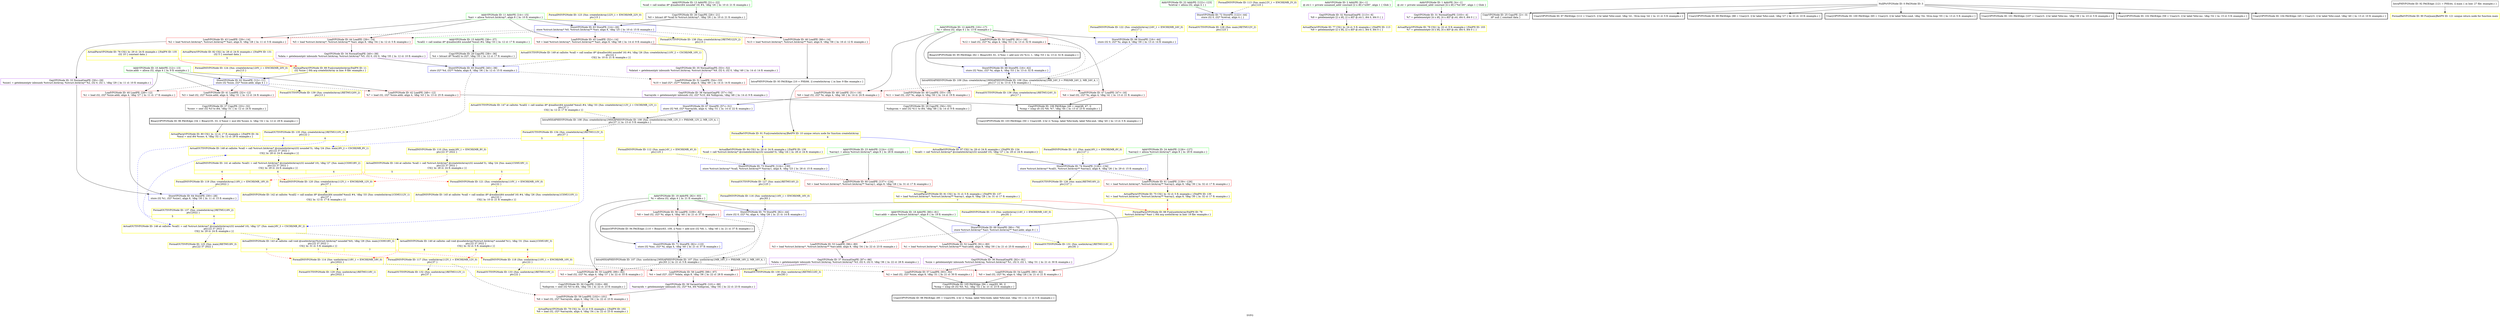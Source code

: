 digraph "SVFG" {
	label="SVFG";

	Node0x64d4032c5b10 [shape=record,color=yellow,penwidth=2,label="{ActualOUTSVFGNode ID: 149 at callsite:   %call = call noalias i8* @malloc(i64 noundef 16) #4, !dbg !26 \{fun: createIntArray\}10V_2 = CSCHI(MR_10V_1)\npts\{22 \}\nCS[\{ ln: 10  cl: 21  fl: example.c \}]}"];
	Node0x64d4032c5b10 -> Node0x64d4032b91d0[style=dashed];
	Node0x64d4032c58f0 [shape=record,color=yellow,penwidth=2,label="{ActualOUTSVFGNode ID: 148 at callsite:   %call = call %struct.IntArray* @createIntArray(i32 noundef 5), !dbg !24 \{fun: main\}8V_2 = CSCHI(MR_8V_1)\npts\{22 37 2022 \}\nCS[\{ ln: 28  cl: 24  fl: example.c \}]}"];
	Node0x64d4032c58f0 -> Node0x64d4032c4b20[style=dashed];
	Node0x64d4032c5700 [shape=record,color=yellow,penwidth=2,label="{ActualOUTSVFGNode ID: 147 at callsite:   %call2 = call noalias i8* @malloc(i64 noundef %mul) #4, !dbg !33 \{fun: createIntArray\}12V_2 = CSCHI(MR_12V_1)\npts\{37 \}\nCS[\{ ln: 12  cl: 17  fl: example.c \}]}"];
	Node0x64d4032c5700 -> Node0x64d40328b7d0[style=dashed];
	Node0x64d4032c5470 [shape=record,color=yellow,penwidth=2,label="{ActualOUTSVFGNode ID: 146 at callsite:   %call1 = call %struct.IntArray* @createIntArray(i32 noundef 10), !dbg !27 \{fun: main\}8V_3 = CSCHI(MR_8V_2)\npts\{22 37 2022 \}\nCS[\{ ln: 29  cl: 24  fl: example.c \}]}"];
	Node0x64d4032c5470 -> Node0x64d4032c2ae0[style=dashed];
	Node0x64d4032c5470 -> Node0x64d4032c48c0[style=dashed];
	Node0x64d4032c5470 -> Node0x64d4032c4ed0[style=dashed];
	Node0x64d4032c52b0 [shape=record,color=yellow,penwidth=2,label="{ActualINSVFGNode ID: 145 at callsite:   %call = call noalias i8* @malloc(i64 noundef 16) #4, !dbg !26 \{fun: createIntArray\}CSMU(10V_1)\npts\{22 \}\nCS[\{ ln: 10  cl: 21  fl: example.c \}]}"];
	Node0x64d4032c50c0 [shape=record,color=yellow,penwidth=2,label="{ActualINSVFGNode ID: 144 at callsite:   %call = call %struct.IntArray* @createIntArray(i32 noundef 5), !dbg !24 \{fun: main\}CSMU(8V_1)\npts\{22 37 2022 \}\nCS[\{ ln: 28  cl: 24  fl: example.c \}]|{<s0>5|<s1>5|<s2>5}}"];
	Node0x64d4032c50c0:s0 -> Node0x64d4032c2170[style=dashed,color=red];
	Node0x64d4032c50c0:s1 -> Node0x64d4032c2360[style=dashed,color=red];
	Node0x64d4032c50c0:s2 -> Node0x64d4032c24e0[style=dashed,color=red];
	Node0x64d4032c4ed0 [shape=record,color=yellow,penwidth=2,label="{ActualINSVFGNode ID: 143 at callsite:   call void @useIntArray(%struct.IntArray* noundef %0), !dbg !29 \{fun: main\}CSMU(8V_3)\npts\{22 37 2022 \}\nCS[\{ ln: 31  cl: 5  fl: example.c \}]|{<s0>7|<s1>7|<s2>7}}"];
	Node0x64d4032c4ed0:s0 -> Node0x64d4031ff270[style=dashed,color=red];
	Node0x64d4032c4ed0:s1 -> Node0x64d4032c1e70[style=dashed,color=red];
	Node0x64d4032c4ed0:s2 -> Node0x64d4032c1ff0[style=dashed,color=red];
	Node0x64d4032c4d10 [shape=record,color=yellow,penwidth=2,label="{ActualINSVFGNode ID: 142 at callsite:   %call2 = call noalias i8* @malloc(i64 noundef %mul) #4, !dbg !33 \{fun: createIntArray\}CSMU(12V_1)\npts\{37 \}\nCS[\{ ln: 12  cl: 17  fl: example.c \}]}"];
	Node0x64d4032c4b20 [shape=record,color=yellow,penwidth=2,label="{ActualINSVFGNode ID: 141 at callsite:   %call1 = call %struct.IntArray* @createIntArray(i32 noundef 10), !dbg !27 \{fun: main\}CSMU(8V_2)\npts\{22 37 2022 \}\nCS[\{ ln: 29  cl: 24  fl: example.c \}]|{<s0>6|<s1>6|<s2>6}}"];
	Node0x64d4032c4b20:s0 -> Node0x64d4032c2170[style=dashed,color=red];
	Node0x64d4032c4b20:s1 -> Node0x64d4032c2360[style=dashed,color=red];
	Node0x64d4032c4b20:s2 -> Node0x64d4032c24e0[style=dashed,color=red];
	Node0x64d4032c48c0 [shape=record,color=yellow,penwidth=2,label="{ActualINSVFGNode ID: 140 at callsite:   call void @useIntArray(%struct.IntArray* noundef %1), !dbg !31 \{fun: main\}CSMU(8V_3)\npts\{22 37 2022 \}\nCS[\{ ln: 32  cl: 5  fl: example.c \}]|{<s0>8|<s1>8|<s2>8}}"];
	Node0x64d4032c48c0:s0 -> Node0x64d4031ff270[style=dashed,color=red];
	Node0x64d4032c48c0:s1 -> Node0x64d4032c1e70[style=dashed,color=red];
	Node0x64d4032c48c0:s2 -> Node0x64d4032c1ff0[style=dashed,color=red];
	Node0x64d4032c4770 [shape=record,color=yellow,penwidth=2,label="{FormalOUTSVFGNode ID: 139 \{fun: createIntArray\}RETMU(20V_2)\npts\{13 \}\n}"];
	Node0x64d4032c4620 [shape=record,color=yellow,penwidth=2,label="{FormalOUTSVFGNode ID: 138 \{fun: createIntArray\}RETMU(22V_2)\npts\{15 \}\n}"];
	Node0x64d4032c44d0 [shape=record,color=yellow,penwidth=2,label="{FormalOUTSVFGNode ID: 137 \{fun: createIntArray\}RETMU(18V_2)\npts\{2022 \}\n|{<s0>5|<s1>6}}"];
	Node0x64d4032c44d0:s0 -> Node0x64d4032c58f0[style=dashed,color=blue];
	Node0x64d4032c44d0:s1 -> Node0x64d4032c5470[style=dashed,color=blue];
	Node0x64d4032c4380 [shape=record,color=yellow,penwidth=2,label="{FormalOUTSVFGNode ID: 136 \{fun: createIntArray\}RETMU(24V_3)\npts\{17 \}\n}"];
	Node0x64d4032c4230 [shape=record,color=yellow,penwidth=2,label="{FormalOUTSVFGNode ID: 135 \{fun: createIntArray\}RETMU(10V_3)\npts\{22 \}\n|{<s0>5|<s1>6}}"];
	Node0x64d4032c4230:s0 -> Node0x64d4032c58f0[style=dashed,color=blue];
	Node0x64d4032c4230:s1 -> Node0x64d4032c5470[style=dashed,color=blue];
	Node0x64d4032c4070 [shape=record,color=yellow,penwidth=2,label="{FormalOUTSVFGNode ID: 134 \{fun: createIntArray\}RETMU(12V_3)\npts\{37 \}\n|{<s0>5|<s1>6}}"];
	Node0x64d4032c4070:s0 -> Node0x64d4032c58f0[style=dashed,color=blue];
	Node0x64d4032c4070:s1 -> Node0x64d4032c5470[style=dashed,color=blue];
	Node0x64d4032c3f20 [shape=record,color=yellow,penwidth=2,label="{FormalOUTSVFGNode ID: 133 \{fun: useIntArray\}RETMU(10V_1)\npts\{22 \}\n}"];
	Node0x64d4032c3dd0 [shape=record,color=yellow,penwidth=2,label="{FormalOUTSVFGNode ID: 132 \{fun: useIntArray\}RETMU(12V_1)\npts\{37 \}\n}"];
	Node0x64d4032c3c80 [shape=record,color=yellow,penwidth=2,label="{FormalOUTSVFGNode ID: 131 \{fun: useIntArray\}RETMU(14V_2)\npts\{81 \}\n}"];
	Node0x64d4032c3b30 [shape=record,color=yellow,penwidth=2,label="{FormalOUTSVFGNode ID: 130 \{fun: useIntArray\}RETMU(16V_3)\npts\{83 \}\n}"];
	Node0x64d4032c3970 [shape=record,color=yellow,penwidth=2,label="{FormalOUTSVFGNode ID: 129 \{fun: useIntArray\}RETMU(18V_1)\npts\{2022 \}\n}"];
	Node0x64d4032c37f0 [shape=record,color=yellow,penwidth=2,label="{FormalOUTSVFGNode ID: 128 \{fun: main\}RETMU(2V_2)\npts\{123 \}\n}"];
	Node0x64d4032c2e90 [shape=record,color=yellow,penwidth=2,label="{FormalOUTSVFGNode ID: 127 \{fun: main\}RETMU(4V_2)\npts\{125 \}\n}"];
	Node0x64d4032b7cc0 [shape=record,color=red,label="{LoadVFGNode ID: 58 LoadPE: [98\<--97]  \n   %4 = load i32*, i32** %data, align 8, !dbg !36 \{ ln: 22  cl: 28  fl: example.c \}}"];
	Node0x64d4032b7cc0 -> Node0x64d4032b62a0[style=solid];
	Node0x64d4032b7b60 [shape=record,color=red,label="{LoadVFGNode ID: 57 LoadPE: [93\<--92]  \n   %2 = load i32, i32* %size, align 8, !dbg !31 \{ ln: 21  cl: 30  fl: example.c \}}"];
	Node0x64d4032b7b60 -> Node0x64d4032bd310[style=solid];
	Node0x64d4032b7a00 [shape=record,color=red,label="{LoadVFGNode ID: 56 LoadPE: [109\<--82]  \n   %8 = load i32, i32* %i, align 4, !dbg !40 \{ ln: 21  cl: 37  fl: example.c \}}"];
	Node0x64d4032b7a00 -> Node0x64d4032bb990[style=solid];
	Node0x64d4032b78a0 [shape=record,color=red,label="{LoadVFGNode ID: 55 LoadPE: [99\<--82]  \n   %5 = load i32, i32* %i, align 4, !dbg !37 \{ ln: 22  cl: 33  fl: example.c \}}"];
	Node0x64d4032b78a0 -> Node0x64d4032b5460[style=solid];
	Node0x64d4032b7740 [shape=record,color=red,label="{LoadVFGNode ID: 54 LoadPE: [90\<--82]  \n   %0 = load i32, i32* %i, align 4, !dbg !28 \{ ln: 21  cl: 21  fl: example.c \}}"];
	Node0x64d4032b7740 -> Node0x64d4032bd310[style=solid];
	Node0x64d4032b75e0 [shape=record,color=red,label="{LoadVFGNode ID: 53 LoadPE: [96\<--80]  \n   %3 = load %struct.IntArray*, %struct.IntArray** %arr.addr, align 8, !dbg !34 \{ ln: 22  cl: 23  fl: example.c \}}"];
	Node0x64d4032b75e0 -> Node0x64d4032b5fe0[style=solid];
	Node0x64d4032b7480 [shape=record,color=red,label="{LoadVFGNode ID: 52 LoadPE: [91\<--80]  \n   %1 = load %struct.IntArray*, %struct.IntArray** %arr.addr, align 8, !dbg !30 \{ ln: 21  cl: 25  fl: example.c \}}"];
	Node0x64d4032b7480 -> Node0x64d4032b5e80[style=solid];
	Node0x64d4032b7320 [shape=record,color=red,label="{LoadVFGNode ID: 51 LoadPE: [54\<--53]  \n   %10 = load i32*, i32** %data4, align 8, !dbg !49 \{ ln: 14  cl: 14  fl: example.c \}}"];
	Node0x64d4032b7320 -> Node0x64d4032b6140[style=solid];
	Node0x64d4032b71c0 [shape=record,color=red,label="{LoadVFGNode ID: 50 LoadPE: [61\<--16]  \n   %12 = load i32, i32* %i, align 4, !dbg !53 \{ ln: 13  cl: 32  fl: example.c \}}"];
	Node0x64d4032b71c0 -> Node0x64d4032bbc60[style=solid];
	Node0x64d4032b7060 [shape=record,color=red,label="{LoadVFGNode ID: 49 LoadPE: [55\<--16]  \n   %11 = load i32, i32* %i, align 4, !dbg !50 \{ ln: 14  cl: 19  fl: example.c \}}"];
	Node0x64d4032b7060 -> Node0x64d4032b5120[style=solid];
	Node0x64d4032b6f00 [shape=record,color=red,label="{LoadVFGNode ID: 48 LoadPE: [51\<--16]  \n   %8 = load i32, i32* %i, align 4, !dbg !46 \{ ln: 14  cl: 24  fl: example.c \}}"];
	Node0x64d4032b6f00 -> Node0x64d4032b9430[style=solid];
	Node0x64d4032b6da0 [shape=record,color=red,label="{LoadVFGNode ID: 47 LoadPE: [47\<--16]  \n   %6 = load i32, i32* %i, align 4, !dbg !41 \{ ln: 13  cl: 21  fl: example.c \}}"];
	Node0x64d4032b6da0 -> Node0x64d4032bd5e0[style=solid];
	Node0x64d4032b6c40 [shape=record,color=red,label="{LoadVFGNode ID: 46 LoadPE: [66\<--14]  \n   %13 = load %struct.IntArray*, %struct.IntArray** %arr, align 8, !dbg !58 \{ ln: 16  cl: 12  fl: example.c \}}"];
	Node0x64d4032b6c40 -> Node0x64d4032bb680[style=solid];
	Node0x64d4032b6ae0 [shape=record,color=red,label="{LoadVFGNode ID: 45 LoadPE: [52\<--14]  \n   %9 = load %struct.IntArray*, %struct.IntArray** %arr, align 8, !dbg !48 \{ ln: 14  cl: 9  fl: example.c \}}"];
	Node0x64d4032b6ae0 -> Node0x64d4032b5d20[style=solid];
	Node0x64d4032b6980 [shape=record,color=red,label="{LoadVFGNode ID: 44 LoadPE: [39\<--14]  \n   %5 = load %struct.IntArray*, %struct.IntArray** %arr, align 8, !dbg !34 \{ ln: 12  cl: 5  fl: example.c \}}"];
	Node0x64d4032b6980 -> Node0x64d4032b5bc0[style=solid];
	Node0x64d4032b6820 [shape=record,color=red,label="{LoadVFGNode ID: 43 LoadPE: [29\<--14]  \n   %2 = load %struct.IntArray*, %struct.IntArray** %arr, align 8, !dbg !28 \{ ln: 11  cl: 5  fl: example.c \}}"];
	Node0x64d4032b6820 -> Node0x64d4032b5a60[style=solid];
	Node0x64d4032b66c0 [shape=record,color=red,label="{LoadVFGNode ID: 42 LoadPE: [48\<--12]  \n   %7 = load i32, i32* %size.addr, align 4, !dbg !43 \{ ln: 13  cl: 25  fl: example.c \}}"];
	Node0x64d4032b66c0 -> Node0x64d4032bd5e0[style=solid];
	Node0x64d4032b6560 [shape=record,color=red,label="{LoadVFGNode ID: 41 LoadPE: [32\<--12]  \n   %3 = load i32, i32* %size.addr, align 4, !dbg !31 \{ ln: 12  cl: 24  fl: example.c \}}"];
	Node0x64d4032b6560 -> Node0x64d4032b4e60[style=solid];
	Node0x64d4032b6400 [shape=record,color=red,label="{LoadVFGNode ID: 40 LoadPE: [28\<--12]  \n   %1 = load i32, i32* %size.addr, align 4, !dbg !27 \{ ln: 11  cl: 17  fl: example.c \}}"];
	Node0x64d4032b6400 -> Node0x64d4032b90a0[style=solid];
	Node0x64d4032b62a0 [shape=record,color=purple,label="{GepVFGNode ID: 39 VariantGepPE: [101\<--98]  \n   %arrayidx = getelementptr inbounds i32, i32* %4, i64 %idxprom, !dbg !34 \{ ln: 22  cl: 23  fl: example.c \}}"];
	Node0x64d4032b62a0 -> Node0x64d4032b7e20[style=solid];
	Node0x64d4032b6140 [shape=record,color=purple,label="{GepVFGNode ID: 38 VariantGepPE: [57\<--54]  \n   %arrayidx = getelementptr inbounds i32, i32* %10, i64 %idxprom, !dbg !48 \{ ln: 14  cl: 9  fl: example.c \}}"];
	Node0x64d4032b6140 -> Node0x64d4032b9430[style=solid];
	Node0x64d4032b5fe0 [shape=record,color=purple,label="{GepVFGNode ID: 37 NormalGepPE: [97\<--96]  \n   %data = getelementptr inbounds %struct.IntArray, %struct.IntArray* %3, i32 0, i32 0, !dbg !36 \{ ln: 22  cl: 28  fl: example.c \}}"];
	Node0x64d4032b5fe0 -> Node0x64d4032b7cc0[style=solid];
	Node0x64d4032b5e80 [shape=record,color=purple,label="{GepVFGNode ID: 36 NormalGepPE: [92\<--91]  \n   %size = getelementptr inbounds %struct.IntArray, %struct.IntArray* %1, i32 0, i32 1, !dbg !31 \{ ln: 21  cl: 30  fl: example.c \}}"];
	Node0x64d4032b5e80 -> Node0x64d4032b7b60[style=solid];
	Node0x64d4032b5d20 [shape=record,color=purple,label="{GepVFGNode ID: 35 NormalGepPE: [53\<--52]  \n   %data4 = getelementptr inbounds %struct.IntArray, %struct.IntArray* %9, i32 0, i32 0, !dbg !49 \{ ln: 14  cl: 14  fl: example.c \}}"];
	Node0x64d4032b5d20 -> Node0x64d4032b7320[style=solid];
	Node0x64d4032b5bc0 [shape=record,color=purple,label="{GepVFGNode ID: 34 NormalGepPE: [40\<--39]  \n   %data = getelementptr inbounds %struct.IntArray, %struct.IntArray* %5, i32 0, i32 0, !dbg !35 \{ ln: 12  cl: 10  fl: example.c \}}"];
	Node0x64d4032b5bc0 -> Node0x64d4032b91d0[style=solid];
	Node0x64d4032b5a60 [shape=record,color=purple,label="{GepVFGNode ID: 33 NormalGepPE: [30\<--29]  \n   %size1 = getelementptr inbounds %struct.IntArray, %struct.IntArray* %2, i32 0, i32 1, !dbg !29 \{ ln: 11  cl: 10  fl: example.c \}}"];
	Node0x64d4032b5a60 -> Node0x64d4032b90a0[style=solid];
	Node0x64d4032b5900 [shape=record,color=purple,label="{GepVFGNode ID: 32 NormalGepPE: [113\<--6]  \n   %9 = getelementptr [2 x i8], [2 x i8]* @.str.1, i64 0, i64 0 \{  \}}"];
	Node0x64d4032b5900 -> Node0x64d4032ba010[style=solid];
	Node0x64d4032b57a0 [shape=record,color=purple,label="{GepVFGNode ID: 31 NormalGepPE: [103\<--4]  \n   %7 = getelementptr [4 x i8], [4 x i8]* @.str, i64 0, i64 0 \{  \}}"];
	Node0x64d4032b57a0 -> Node0x64d4032ba140[style=solid];
	Node0x64d4032b5460 [shape=record,color=black,label="{CopyVFGNode ID: 30 CopyPE: [100\<--99]  \n   %idxprom = sext i32 %5 to i64, !dbg !34 \{ ln: 22  cl: 23  fl: example.c \}}"];
	Node0x64d4032b5120 [shape=record,color=black,label="{CopyVFGNode ID: 29 CopyPE: [56\<--55]  \n   %idxprom = sext i32 %11 to i64, !dbg !48 \{ ln: 14  cl: 9  fl: example.c \}}"];
	Node0x64d4032b35a0 [shape=record,color=green,label="{AddrVFGNode ID: 12 AddrPE: [16\<--17]  \n   %i = alloca i32, align 4 \{ ln: 13 fl: example.c \}}"];
	Node0x64d4032b35a0 -> Node0x64d4032b6da0[style=solid];
	Node0x64d4032b35a0 -> Node0x64d4032b6f00[style=solid];
	Node0x64d4032b35a0 -> Node0x64d4032b7060[style=solid];
	Node0x64d4032b35a0 -> Node0x64d4032b71c0[style=solid];
	Node0x64d4032b35a0 -> Node0x64d4032b9300[style=solid];
	Node0x64d4032b35a0 -> Node0x64d4032b9560[style=solid];
	Node0x64d4032b3440 [shape=record,color=green,label="{AddrVFGNode ID: 11 AddrPE: [14\<--15]  \n   %arr = alloca %struct.IntArray*, align 8 \{ ln: 10 fl: example.c \}}"];
	Node0x64d4032b3440 -> Node0x64d4032b6820[style=solid];
	Node0x64d4032b3440 -> Node0x64d4032b6980[style=solid];
	Node0x64d4032b3440 -> Node0x64d4032b6ae0[style=solid];
	Node0x64d4032b3440 -> Node0x64d4032b6c40[style=solid];
	Node0x64d4032b3440 -> Node0x64d4032b8f70[style=solid];
	Node0x64d4032b3200 [shape=record,color=green,label="{AddrVFGNode ID: 10 AddrPE: [12\<--13]  \n   %size.addr = alloca i32, align 4 \{ ln: 9 fl: example.c \}}"];
	Node0x64d4032b3200 -> Node0x64d4032b6400[style=solid];
	Node0x64d4032b3200 -> Node0x64d4032b6560[style=solid];
	Node0x64d4032b3200 -> Node0x64d4032b66c0[style=solid];
	Node0x64d4032b3200 -> Node0x64d4032b8e40[style=solid];
	Node0x64d403299e50 [shape=record,color=green,label="{AddrVFGNode ID: 2 AddrPE: [6\<--1]  \n @.str.1 = private unnamed_addr constant [2 x i8] c\"n\\00\", align 1 \{ Glob  \}}"];
	Node0x64d403299e50 -> Node0x64d4032b5900[style=solid];
	Node0x64d40329a480 [shape=record,color=green,label="{AddrVFGNode ID: 1 AddrPE: [4\<--1]  \n @.str = private unnamed_addr constant [4 x i8] c\"%d \\00\", align 1 \{ Glob  \}}"];
	Node0x64d40329a480 -> Node0x64d4032b57a0[style=solid];
	Node0x64d403299f40 [shape=record,color=grey,label="{NullPtrVFGNode ID: 0 PAGNode ID: 3\n}"];
	Node0x64d403299f40 -> Node0x64d4032b4ba0[style=solid];
	Node0x64d403299f40 -> Node0x64d4032bc120[style=solid];
	Node0x64d403299f40 -> Node0x64d4032bc5f0[style=solid];
	Node0x64d403299f40 -> Node0x64d4032bc820[style=solid];
	Node0x64d403299f40 -> Node0x64d4032bca50[style=solid];
	Node0x64d403299f40 -> Node0x64d4032bcc80[style=solid];
	Node0x64d403299f40 -> Node0x64d4032bd0e0[style=solid];
	Node0x64d4032b3700 [shape=record,color=green,label="{AddrVFGNode ID: 13 AddrPE: [21\<--22]  \n   %call = call noalias i8* @malloc(i64 noundef 16) #4, !dbg !26 \{ ln: 10  cl: 21  fl: example.c \}}"];
	Node0x64d4032b3700 -> Node0x64d4032b4d00[style=solid];
	Node0x64d4032b3c90 [shape=record,color=green,label="{AddrVFGNode ID: 15 AddrPE: [36\<--37]  \n   %call2 = call noalias i8* @malloc(i64 noundef %mul) #4, !dbg !33 \{ ln: 12  cl: 17  fl: example.c \}}"];
	Node0x64d4032b3c90 -> Node0x64d4032b4fc0[style=solid];
	Node0x64d4032b40b0 [shape=record,color=green,label="{AddrVFGNode ID: 18 AddrPE: [80\<--81]  \n   %arr.addr = alloca %struct.IntArray*, align 8 \{ ln: 19 fl: example.c \}}"];
	Node0x64d4032b40b0 -> Node0x64d4032b7480[style=solid];
	Node0x64d4032b40b0 -> Node0x64d4032b75e0[style=solid];
	Node0x64d4032b40b0 -> Node0x64d4032b9690[style=solid];
	Node0x64d4032b4210 [shape=record,color=green,label="{AddrVFGNode ID: 19 AddrPE: [82\<--83]  \n   %i = alloca i32, align 4 \{ ln: 21 fl: example.c \}}"];
	Node0x64d4032b4210 -> Node0x64d4032b7740[style=solid];
	Node0x64d4032b4210 -> Node0x64d4032b78a0[style=solid];
	Node0x64d4032b4210 -> Node0x64d4032b7a00[style=solid];
	Node0x64d4032b4210 -> Node0x64d4032b97c0[style=solid];
	Node0x64d4032b4210 -> Node0x64d4032b98f0[style=solid];
	Node0x64d4032b4720 [shape=record,color=green,label="{AddrVFGNode ID: 22 AddrPE: [122\<--123]  \n   %retval = alloca i32, align 4 \{  \}}"];
	Node0x64d4032b4720 -> Node0x64d4032b9a20[style=solid];
	Node0x64d4032b48e0 [shape=record,color=green,label="{AddrVFGNode ID: 23 AddrPE: [124\<--125]  \n   %array1 = alloca %struct.IntArray*, align 8 \{ ln: 28 fl: example.c \}}"];
	Node0x64d4032b48e0 -> Node0x64d4032b8780[style=solid];
	Node0x64d4032b48e0 -> Node0x64d4032b9b50[style=solid];
	Node0x64d4032b4a40 [shape=record,color=green,label="{AddrVFGNode ID: 24 AddrPE: [126\<--127]  \n   %array2 = alloca %struct.IntArray*, align 8 \{ ln: 29 fl: example.c \}}"];
	Node0x64d4032b4a40 -> Node0x64d4032b8ce0[style=solid];
	Node0x64d4032b4a40 -> Node0x64d4032b9c80[style=solid];
	Node0x64d4032b4ba0 [shape=record,color=black,label="{CopyVFGNode ID: 25 CopyPE: [2\<--3]  \n i8* null \{ constant data \}}"];
	Node0x64d4032b4d00 [shape=record,color=black,label="{CopyVFGNode ID: 26 CopyPE: [26\<--21]  \n   %0 = bitcast i8* %call to %struct.IntArray*, !dbg !26 \{ ln: 10  cl: 21  fl: example.c \}}"];
	Node0x64d4032b4d00 -> Node0x64d4032b8f70[style=solid];
	Node0x64d4032b4e60 [shape=record,color=black,label="{CopyVFGNode ID: 27 CopyPE: [33\<--32]  \n   %conv = sext i32 %3 to i64, !dbg !31 \{ ln: 12  cl: 24  fl: example.c \}}"];
	Node0x64d4032b4e60 -> Node0x64d4032bbec0[style=solid];
	Node0x64d4032b4fc0 [shape=record,color=black,label="{CopyVFGNode ID: 28 CopyPE: [38\<--36]  \n   %4 = bitcast i8* %call2 to i32*, !dbg !33 \{ ln: 12  cl: 17  fl: example.c \}}"];
	Node0x64d4032b4fc0 -> Node0x64d4032b91d0[style=solid];
	Node0x64d4032b7e20 [shape=record,color=red,label="{LoadVFGNode ID: 59 LoadPE: [102\<--101]  \n   %6 = load i32, i32* %arrayidx, align 4, !dbg !34 \{ ln: 22  cl: 23  fl: example.c \}}"];
	Node0x64d4032b7e20 -> Node0x64d4032ba270[style=solid];
	Node0x64d4032b8780 [shape=record,color=red,label="{LoadVFGNode ID: 60 LoadPE: [137\<--124]  \n   %0 = load %struct.IntArray*, %struct.IntArray** %array1, align 8, !dbg !28 \{ ln: 31  cl: 17  fl: example.c \}}"];
	Node0x64d4032b8780 -> Node0x64d4032ba4d0[style=solid];
	Node0x64d4032b8ce0 [shape=record,color=red,label="{LoadVFGNode ID: 61 LoadPE: [139\<--126]  \n   %1 = load %struct.IntArray*, %struct.IntArray** %array2, align 8, !dbg !30 \{ ln: 32  cl: 17  fl: example.c \}}"];
	Node0x64d4032b8ce0 -> Node0x64d4032b9db0[style=solid];
	Node0x64d4032b8e40 [shape=record,color=blue,label="{StoreVFGNode ID: 62 StorePE: [12\<--11]  \n   store i32 %size, i32* %size.addr, align 4 \{  \}}"];
	Node0x64d4032b8e40 -> Node0x64d4032b6400[style=dashed];
	Node0x64d4032b8e40 -> Node0x64d4032b6560[style=dashed];
	Node0x64d4032b8e40 -> Node0x64d4032b66c0[style=dashed];
	Node0x64d4032b8e40 -> Node0x64d4032c4770[style=dashed];
	Node0x64d4032b8f70 [shape=record,color=blue,label="{StoreVFGNode ID: 63 StorePE: [14\<--26]  \n   store %struct.IntArray* %0, %struct.IntArray** %arr, align 8, !dbg !25 \{ ln: 10  cl: 15  fl: example.c \}}"];
	Node0x64d4032b8f70 -> Node0x64d4032b6820[style=dashed];
	Node0x64d4032b8f70 -> Node0x64d4032b6980[style=dashed];
	Node0x64d4032b8f70 -> Node0x64d4032b6ae0[style=dashed];
	Node0x64d4032b8f70 -> Node0x64d4032b6c40[style=dashed];
	Node0x64d4032b8f70 -> Node0x64d4032c4620[style=dashed];
	Node0x64d4032b90a0 [shape=record,color=blue,label="{StoreVFGNode ID: 64 StorePE: [30\<--28]  \n   store i32 %1, i32* %size1, align 8, !dbg !30 \{ ln: 11  cl: 15  fl: example.c \}}"];
	Node0x64d4032b90a0 -> Node0x64d4032c44d0[style=dashed];
	Node0x64d4032b91d0 [shape=record,color=blue,label="{StoreVFGNode ID: 65 StorePE: [40\<--38]  \n   store i32* %4, i32** %data, align 8, !dbg !36 \{ ln: 12  cl: 15  fl: example.c \}}"];
	Node0x64d4032b91d0 -> Node0x64d4032b7320[style=dashed];
	Node0x64d4032b91d0 -> Node0x64d4032c4230[style=dashed];
	Node0x64d4032b9300 [shape=record,color=blue,label="{StoreVFGNode ID: 66 StorePE: [16\<--44]  \n   store i32 0, i32* %i, align 4, !dbg !39 \{ ln: 13  cl: 14  fl: example.c \}}"];
	Node0x64d4032b9300 -> Node0x64d4032c1360[style=dashed];
	Node0x64d4032b9430 [shape=record,color=blue,label="{StoreVFGNode ID: 67 StorePE: [57\<--51]  \n   store i32 %8, i32* %arrayidx, align 4, !dbg !51 \{ ln: 14  cl: 22  fl: example.c \}}"];
	Node0x64d4032b9430 -> Node0x64d40328b7d0[style=dashed];
	Node0x64d4032b9560 [shape=record,color=blue,label="{StoreVFGNode ID: 68 StorePE: [16\<--62]  \n   store i32 %inc, i32* %i, align 4, !dbg !53 \{ ln: 13  cl: 32  fl: example.c \}}"];
	Node0x64d4032b9560 -> Node0x64d4032c1360[style=dashed];
	Node0x64d4032b9690 [shape=record,color=blue,label="{StoreVFGNode ID: 69 StorePE: [80\<--79]  \n   store %struct.IntArray* %arr, %struct.IntArray** %arr.addr, align 8 \{  \}}"];
	Node0x64d4032b9690 -> Node0x64d4032b7480[style=dashed];
	Node0x64d4032b9690 -> Node0x64d4032b75e0[style=dashed];
	Node0x64d4032b9690 -> Node0x64d4032c3c80[style=dashed];
	Node0x64d4032b97c0 [shape=record,color=blue,label="{StoreVFGNode ID: 70 StorePE: [82\<--44]  \n   store i32 0, i32* %i, align 4, !dbg !26 \{ ln: 21  cl: 14  fl: example.c \}}"];
	Node0x64d4032b97c0 -> Node0x64d403231750[style=dashed];
	Node0x64d4032b98f0 [shape=record,color=blue,label="{StoreVFGNode ID: 71 StorePE: [82\<--110]  \n   store i32 %inc, i32* %i, align 4, !dbg !40 \{ ln: 21  cl: 37  fl: example.c \}}"];
	Node0x64d4032b98f0 -> Node0x64d403231750[style=dashed];
	Node0x64d4032b9a20 [shape=record,color=blue,label="{StoreVFGNode ID: 72 StorePE: [122\<--44]  \n   store i32 0, i32* %retval, align 4 \{  \}}"];
	Node0x64d4032b9a20 -> Node0x64d4032c37f0[style=dashed];
	Node0x64d4032b9b50 [shape=record,color=blue,label="{StoreVFGNode ID: 73 StorePE: [124\<--130]  \n   store %struct.IntArray* %call, %struct.IntArray** %array1, align 8, !dbg !23 \{ ln: 28  cl: 15  fl: example.c \}}"];
	Node0x64d4032b9b50 -> Node0x64d4032b8780[style=dashed];
	Node0x64d4032b9b50 -> Node0x64d4032c2e90[style=dashed];
	Node0x64d4032b9c80 [shape=record,color=blue,label="{StoreVFGNode ID: 74 StorePE: [126\<--134]  \n   store %struct.IntArray* %call1, %struct.IntArray** %array2, align 8, !dbg !26 \{ ln: 29  cl: 15  fl: example.c \}}"];
	Node0x64d4032b9c80 -> Node0x64d4032b8ce0[style=dashed];
	Node0x64d4032b9c80 -> Node0x64d4032c2d40[style=dashed];
	Node0x64d4032b9db0 [shape=record,color=yellow,penwidth=2,label="{ActualParmVFGNode ID: 75 CS[\{ ln: 32  cl: 5  fl: example.c \}]ValPN ID: 139\n   %1 = load %struct.IntArray*, %struct.IntArray** %array2, align 8, !dbg !30 \{ ln: 32  cl: 17  fl: example.c \}|{<s0>8}}"];
	Node0x64d4032b9db0:s0 -> Node0x64d40329a510[style=solid,color=red];
	Node0x64d4032b9ee0 [shape=record,color=yellow,penwidth=2,label="{ActualParmVFGNode ID: 76 CS[\{ ln: 29  cl: 24  fl: example.c \}]ValPN ID: 135\n i32 10 \{ constant data \}|{<s0>6}}"];
	Node0x64d4032b9ee0:s0 -> Node0x64d40329a220[style=solid,color=red];
	Node0x64d4032ba010 [shape=record,color=yellow,penwidth=2,label="{ActualParmVFGNode ID: 77 CS[\{ ln: 24  cl: 5  fl: example.c \}]ValPN ID: 113\n   %9 = getelementptr [2 x i8], [2 x i8]* @.str.1, i64 0, i64 0 \{  \}}"];
	Node0x64d4032ba140 [shape=record,color=yellow,penwidth=2,label="{ActualParmVFGNode ID: 78 CS[\{ ln: 22  cl: 9  fl: example.c \}]ValPN ID: 103\n   %7 = getelementptr [4 x i8], [4 x i8]* @.str, i64 0, i64 0 \{  \}}"];
	Node0x64d4032ba270 [shape=record,color=yellow,penwidth=2,label="{ActualParmVFGNode ID: 79 CS[\{ ln: 22  cl: 9  fl: example.c \}]ValPN ID: 102\n   %6 = load i32, i32* %arrayidx, align 4, !dbg !34 \{ ln: 22  cl: 23  fl: example.c \}}"];
	Node0x64d4032ba3a0 [shape=record,color=yellow,penwidth=2,label="{ActualParmVFGNode ID: 80 CS[\{ ln: 12  cl: 17  fl: example.c \}]ValPN ID: 34\n   %mul = mul i64 %conv, 4, !dbg !32 \{ ln: 12  cl: 29  fl: example.c \}}"];
	Node0x64d4032ba4d0 [shape=record,color=yellow,penwidth=2,label="{ActualParmVFGNode ID: 81 CS[\{ ln: 31  cl: 5  fl: example.c \}]ValPN ID: 137\n   %0 = load %struct.IntArray*, %struct.IntArray** %array1, align 8, !dbg !28 \{ ln: 31  cl: 17  fl: example.c \}|{<s0>7}}"];
	Node0x64d4032ba4d0:s0 -> Node0x64d40329a510[style=solid,color=red];
	Node0x64d4032ba600 [shape=record,color=yellow,penwidth=2,label="{ActualParmVFGNode ID: 82 CS[\{ ln: 28  cl: 24  fl: example.c \}]ValPN ID: 131\n i32 5 \{ constant data \}|{<s0>5}}"];
	Node0x64d4032ba600:s0 -> Node0x64d40329a220[style=solid,color=red];
	Node0x64d4032ba860 [shape=record,color=yellow,penwidth=2,label="{ActualRetVFGNode ID: 84 CS[\{ ln: 28  cl: 24  fl: example.c \}]ValPN ID: 130\n   %call = call %struct.IntArray* @createIntArray(i32 noundef 5), !dbg !24 \{ ln: 28  cl: 24  fl: example.c \}}"];
	Node0x64d4032ba860 -> Node0x64d4032b9b50[style=solid];
	Node0x64d4032bac80 [shape=record,color=yellow,penwidth=2,label="{ActualRetVFGNode ID: 87 CS[\{ ln: 29  cl: 24  fl: example.c \}]ValPN ID: 134\n   %call1 = call %struct.IntArray* @createIntArray(i32 noundef 10), !dbg !27 \{ ln: 29  cl: 24  fl: example.c \}}"];
	Node0x64d4032bac80 -> Node0x64d4032b9c80[style=solid];
	Node0x64d40329a510 [shape=record,color=yellow,penwidth=2,label="{FormalParmVFGNode ID: 88 Fun[useIntArray]ValPN ID: 79\n %struct.IntArray* %arr \{ 0th arg useIntArray in line: 19 file: example.c \}}"];
	Node0x64d40329a510 -> Node0x64d4032b9690[style=solid];
	Node0x64d40329a220 [shape=record,color=yellow,penwidth=2,label="{FormalParmVFGNode ID: 89 Fun[createIntArray]ValPN ID: 11\n i32 %size \{ 0th arg createIntArray in line: 9 file: example.c \}}"];
	Node0x64d40329a220 -> Node0x64d4032b8e40[style=solid];
	Node0x64d4032bb0b0 [shape=record,color=yellow,penwidth=2,label="{FormalRetVFGNode ID: 90 Fun[main]RetPN ID: 121 unique return node for function main}"];
	Node0x64d4032bb290 [shape=record,color=yellow,penwidth=2,label="{FormalRetVFGNode ID: 91 Fun[createIntArray]RetPN ID: 10 unique return node for function createIntArray|{<s0>5|<s1>6}}"];
	Node0x64d4032bb290:s0 -> Node0x64d4032ba860[style=solid,color=blue];
	Node0x64d4032bb290:s1 -> Node0x64d4032bac80[style=solid,color=blue];
	Node0x64d403299fd0 [shape=record,color=black,label="{IntraPHIVFGNode ID: 92 PAGEdge: [121 = PHI(44, )]    main \{ in line: 27 file: example.c \}}"];
	Node0x64d403299fd0 -> Node0x64d4032bb0b0[style=solid];
	Node0x64d4032bb680 [shape=record,color=black,label="{IntraPHIVFGNode ID: 93 PAGEdge: [10 = PHI(66, )]    createIntArray \{ in line: 9 file: example.c \}}"];
	Node0x64d4032bb680 -> Node0x64d4032bb290[style=solid];
	Node0x64d4032bb990 [shape=record,color=black,penwidth=2,label="{BinaryOPVFGNode ID: 94 PAGEdge: [110 = Binary(63, 109, )]      %inc = add nsw i32 %8, 1, !dbg !40 \{ ln: 21  cl: 37  fl: example.c \}}"];
	Node0x64d4032bb990 -> Node0x64d4032b98f0[style=solid];
	Node0x64d4032bbc60 [shape=record,color=black,penwidth=2,label="{BinaryOPVFGNode ID: 95 PAGEdge: [62 = Binary(63, 61, )]      %inc = add nsw i32 %12, 1, !dbg !53 \{ ln: 13  cl: 32  fl: example.c \}}"];
	Node0x64d4032bbc60 -> Node0x64d4032b9560[style=solid];
	Node0x64d4032bbec0 [shape=record,color=black,penwidth=2,label="{BinaryOPVFGNode ID: 96 PAGEdge: [34 = Binary(35, 33, )]      %mul = mul i64 %conv, 4, !dbg !32 \{ ln: 12  cl: 29  fl: example.c \}}"];
	Node0x64d4032bbec0 -> Node0x64d4032ba3a0[style=solid];
	Node0x64d4032bc120 [shape=record,color=black,penwidth=2,label="{UnaryOPVFGNode ID: 97 PAGEdge: [112 = Unary(3, )]      br label %for.cond, !dbg !41, !llvm.loop !42 \{ ln: 21  cl: 5  fl: example.c \}}"];
	Node0x64d4032bc3c0 [shape=record,color=black,penwidth=2,label="{UnaryOPVFGNode ID: 98 PAGEdge: [95 = Unary(94, )]      br i1 %cmp, label %for.body, label %for.end, !dbg !33 \{ ln: 21  cl: 5  fl: example.c \}}"];
	Node0x64d4032bc5f0 [shape=record,color=black,penwidth=2,label="{UnaryOPVFGNode ID: 99 PAGEdge: [88 = Unary(3, )]      br label %for.cond, !dbg !27 \{ ln: 21  cl: 10  fl: example.c \}}"];
	Node0x64d4032bc820 [shape=record,color=black,penwidth=2,label="{UnaryOPVFGNode ID: 100 PAGEdge: [65 = Unary(3, )]      br label %for.cond, !dbg !54, !llvm.loop !55 \{ ln: 13  cl: 5  fl: example.c \}}"];
	Node0x64d4032bca50 [shape=record,color=black,penwidth=2,label="{UnaryOPVFGNode ID: 101 PAGEdge: [107 = Unary(3, )]      br label %for.inc, !dbg !39 \{ ln: 23  cl: 5  fl: example.c \}}"];
	Node0x64d4032bcc80 [shape=record,color=black,penwidth=2,label="{UnaryOPVFGNode ID: 102 PAGEdge: [59 = Unary(3, )]      br label %for.inc, !dbg !52 \{ ln: 15  cl: 5  fl: example.c \}}"];
	Node0x64d4032bceb0 [shape=record,color=black,penwidth=2,label="{UnaryOPVFGNode ID: 103 PAGEdge: [50 = Unary(49, )]      br i1 %cmp, label %for.body, label %for.end, !dbg !45 \{ ln: 13  cl: 5  fl: example.c \}}"];
	Node0x64d4032bd0e0 [shape=record,color=black,penwidth=2,label="{UnaryOPVFGNode ID: 104 PAGEdge: [45 = Unary(3, )]      br label %for.cond, !dbg !40 \{ ln: 13  cl: 10  fl: example.c \}}"];
	Node0x64d4032bd310 [shape=record,color=black,penwidth=2,label="{CmpVFGNode ID: 105 PAGEdge: [94 = cmp(93, 90, )]\n    %cmp = icmp slt i32 %0, %2, !dbg !32 \{ ln: 21  cl: 23  fl: example.c \}}"];
	Node0x64d4032bd310 -> Node0x64d4032bc3c0[style=solid];
	Node0x64d4032bd5e0 [shape=record,color=black,penwidth=2,label="{CmpVFGNode ID: 106 PAGEdge: [49 = cmp(48, 47, )]\n    %cmp = icmp slt i32 %6, %7, !dbg !44 \{ ln: 13  cl: 23  fl: example.c \}}"];
	Node0x64d4032bd5e0 -> Node0x64d4032bceb0[style=solid];
	Node0x64d403231750 [shape=record,color=black,label="{IntraMSSAPHISVFGNode ID: 107 \{fun: useIntArray\}MSSAPHISVFGNode ID: 107 \{fun: useIntArray\}MR_16V_3 = PHI(MR_16V_2, MR_16V_4, )\npts\{83 \}\{ ln: 21  cl: 5  fl: example.c \}}"];
	Node0x64d403231750 -> Node0x64d4032b7740[style=dashed];
	Node0x64d403231750 -> Node0x64d4032b78a0[style=dashed];
	Node0x64d403231750 -> Node0x64d4032b7a00[style=dashed];
	Node0x64d403231750 -> Node0x64d4032b98f0[style=dashed];
	Node0x64d403231750 -> Node0x64d4032c3b30[style=dashed];
	Node0x64d40328b7d0 [shape=record,color=black,label="{IntraMSSAPHISVFGNode ID: 108 \{fun: createIntArray\}MSSAPHISVFGNode ID: 108 \{fun: createIntArray\}MR_12V_3 = PHI(MR_12V_2, MR_12V_4, )\npts\{37 \}\{ ln: 13  cl: 5  fl: example.c \}}"];
	Node0x64d40328b7d0 -> Node0x64d4032b9430[style=dashed];
	Node0x64d40328b7d0 -> Node0x64d4032c4070[style=dashed];
	Node0x64d4032c1360 [shape=record,color=black,label="{IntraMSSAPHISVFGNode ID: 109 \{fun: createIntArray\}MSSAPHISVFGNode ID: 109 \{fun: createIntArray\}MR_24V_3 = PHI(MR_24V_2, MR_24V_4, )\npts\{17 \}\{ ln: 13  cl: 5  fl: example.c \}}"];
	Node0x64d4032c1360 -> Node0x64d4032b6da0[style=dashed];
	Node0x64d4032c1360 -> Node0x64d4032b6f00[style=dashed];
	Node0x64d4032c1360 -> Node0x64d4032b7060[style=dashed];
	Node0x64d4032c1360 -> Node0x64d4032b71c0[style=dashed];
	Node0x64d4032c1360 -> Node0x64d4032b9560[style=dashed];
	Node0x64d4032c1360 -> Node0x64d4032c4380[style=dashed];
	Node0x64d4031fea20 [shape=record,color=yellow,penwidth=2,label="{FormalINSVFGNode ID: 110 \{fun: main\}8V_1 = ENCHI(MR_8V_0)\npts\{22 37 2022 \}\n}"];
	Node0x64d4031fea20 -> Node0x64d4032c50c0[style=dashed];
	Node0x64d4031fe5c0 [shape=record,color=yellow,penwidth=2,label="{FormalINSVFGNode ID: 111 \{fun: main\}6V_1 = ENCHI(MR_6V_0)\npts\{127 \}\n}"];
	Node0x64d4031fe5c0 -> Node0x64d4032b9c80[style=dashed];
	Node0x64d4031fead0 [shape=record,color=yellow,penwidth=2,label="{FormalINSVFGNode ID: 112 \{fun: main\}4V_1 = ENCHI(MR_4V_0)\npts\{125 \}\n}"];
	Node0x64d4031fead0 -> Node0x64d4032b9b50[style=dashed];
	Node0x64d4031feea0 [shape=record,color=yellow,penwidth=2,label="{FormalINSVFGNode ID: 113 \{fun: main\}2V_1 = ENCHI(MR_2V_0)\npts\{123 \}\n}"];
	Node0x64d4031feea0 -> Node0x64d4032b9a20[style=dashed];
	Node0x64d4031ff270 [shape=record,color=yellow,penwidth=2,label="{FormalINSVFGNode ID: 114 \{fun: useIntArray\}18V_1 = ENCHI(MR_18V_0)\npts\{2022 \}\n}"];
	Node0x64d4031ff270 -> Node0x64d4032b7b60[style=dashed];
	Node0x64d4031ff270 -> Node0x64d4032c3970[style=dashed];
	Node0x64d4032c1b70 [shape=record,color=yellow,penwidth=2,label="{FormalINSVFGNode ID: 115 \{fun: useIntArray\}14V_1 = ENCHI(MR_14V_0)\npts\{81 \}\n}"];
	Node0x64d4032c1b70 -> Node0x64d4032b9690[style=dashed];
	Node0x64d4032c1cf0 [shape=record,color=yellow,penwidth=2,label="{FormalINSVFGNode ID: 116 \{fun: useIntArray\}16V_1 = ENCHI(MR_16V_0)\npts\{83 \}\n}"];
	Node0x64d4032c1cf0 -> Node0x64d4032b97c0[style=dashed];
	Node0x64d4032c1e70 [shape=record,color=yellow,penwidth=2,label="{FormalINSVFGNode ID: 117 \{fun: useIntArray\}12V_1 = ENCHI(MR_12V_0)\npts\{37 \}\n}"];
	Node0x64d4032c1e70 -> Node0x64d4032b7e20[style=dashed];
	Node0x64d4032c1e70 -> Node0x64d4032c3dd0[style=dashed];
	Node0x64d4032c1ff0 [shape=record,color=yellow,penwidth=2,label="{FormalINSVFGNode ID: 118 \{fun: useIntArray\}10V_1 = ENCHI(MR_10V_0)\npts\{22 \}\n}"];
	Node0x64d4032c1ff0 -> Node0x64d4032b7cc0[style=dashed];
	Node0x64d4032c1ff0 -> Node0x64d4032c3f20[style=dashed];
	Node0x64d4032c2170 [shape=record,color=yellow,penwidth=2,label="{FormalINSVFGNode ID: 119 \{fun: createIntArray\}18V_1 = ENCHI(MR_18V_0)\npts\{2022 \}\n}"];
	Node0x64d4032c2170 -> Node0x64d4032b90a0[style=dashed];
	Node0x64d4032c2360 [shape=record,color=yellow,penwidth=2,label="{FormalINSVFGNode ID: 120 \{fun: createIntArray\}12V_1 = ENCHI(MR_12V_0)\npts\{37 \}\n}"];
	Node0x64d4032c2360 -> Node0x64d4032c4d10[style=dashed];
	Node0x64d4032c24e0 [shape=record,color=yellow,penwidth=2,label="{FormalINSVFGNode ID: 121 \{fun: createIntArray\}10V_1 = ENCHI(MR_10V_0)\npts\{22 \}\n}"];
	Node0x64d4032c24e0 -> Node0x64d4032c52b0[style=dashed];
	Node0x64d4032c2660 [shape=record,color=yellow,penwidth=2,label="{FormalINSVFGNode ID: 122 \{fun: createIntArray\}24V_1 = ENCHI(MR_24V_0)\npts\{17 \}\n}"];
	Node0x64d4032c2660 -> Node0x64d4032b9300[style=dashed];
	Node0x64d4032c27e0 [shape=record,color=yellow,penwidth=2,label="{FormalINSVFGNode ID: 123 \{fun: createIntArray\}22V_1 = ENCHI(MR_22V_0)\npts\{15 \}\n}"];
	Node0x64d4032c27e0 -> Node0x64d4032b8f70[style=dashed];
	Node0x64d4032c2960 [shape=record,color=yellow,penwidth=2,label="{FormalINSVFGNode ID: 124 \{fun: createIntArray\}20V_1 = ENCHI(MR_20V_0)\npts\{13 \}\n}"];
	Node0x64d4032c2960 -> Node0x64d4032b8e40[style=dashed];
	Node0x64d4032c2ae0 [shape=record,color=yellow,penwidth=2,label="{FormalOUTSVFGNode ID: 125 \{fun: main\}RETMU(8V_3)\npts\{22 37 2022 \}\n}"];
	Node0x64d4032c2d40 [shape=record,color=yellow,penwidth=2,label="{FormalOUTSVFGNode ID: 126 \{fun: main\}RETMU(6V_2)\npts\{127 \}\n}"];
}
